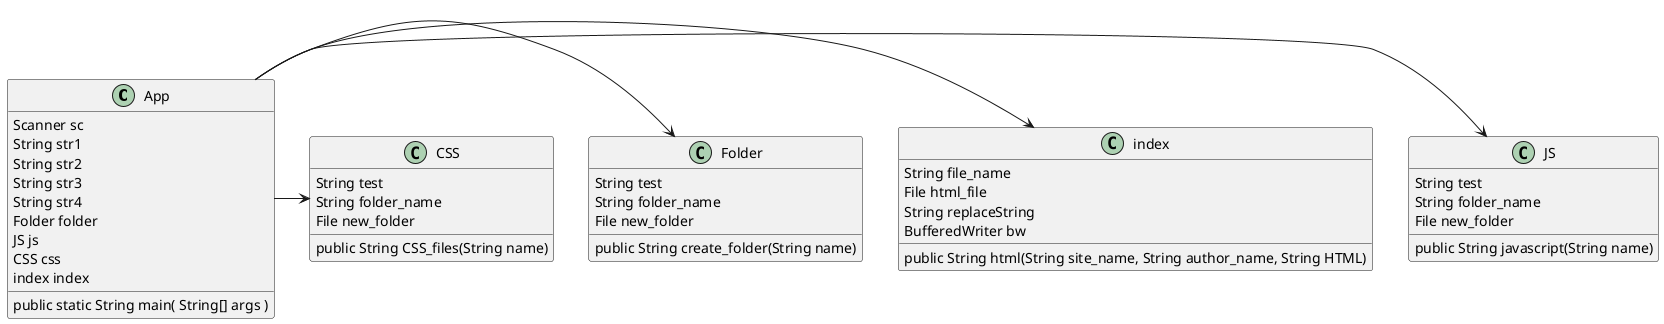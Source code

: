 @startuml
'https://plantuml.com/sequence-diagram

autonumber

@startuml
class App
{
    Scanner sc
    String str1
    String str2
    String str3
    String str4
    Folder folder
    JS js
    CSS css
    index index
    public static String main( String[] args )
}
class CSS
{
    String test
    public String CSS_files(String name)
    String folder_name
    File new_folder
}
class Folder
{
    String test
    String folder_name
    File new_folder
    public String create_folder(String name)
}
class index
{
    String file_name
    File html_file
    String replaceString
    BufferedWriter bw
    public String html(String site_name, String author_name, String HTML)
}
class JS
{
    String test
    public String javascript(String name)
    String folder_name
    File new_folder
}

App->JS
App->index
App->Folder
App->CSS

@enduml